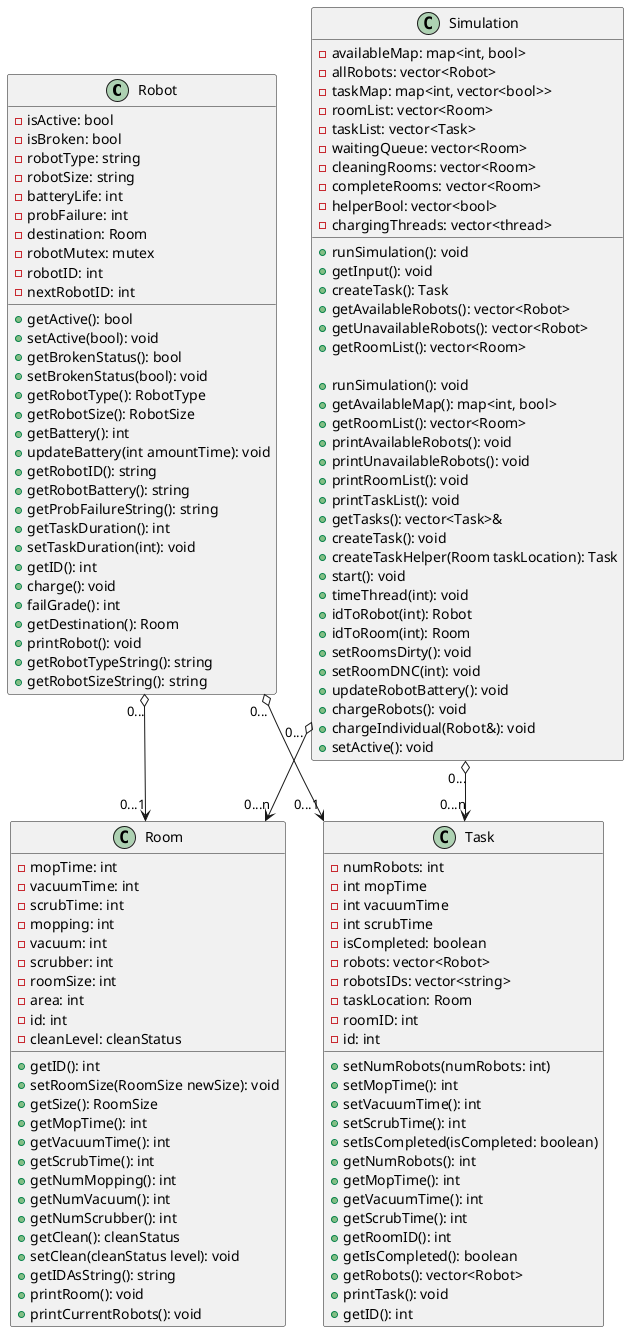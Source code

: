 @startuml classDiagrams

class Robot {
    - isActive: bool
    - isBroken: bool
    - robotType: string
    - robotSize: string
    - batteryLife: int
    - probFailure: int
    - destination: Room
    - robotMutex: mutex
    - robotID: int
    - nextRobotID: int

    + getActive(): bool 
    + setActive(bool): void
    + getBrokenStatus(): bool
    + setBrokenStatus(bool): void 
    + getRobotType(): RobotType  
    + getRobotSize(): RobotSize  
    + getBattery(): int 
    + updateBattery(int amountTime): void 
    + getRobotID(): string 
    + getRobotBattery(): string  
    + getProbFailureString(): string  
    + getTaskDuration(): int 
    + setTaskDuration(int): void 
    + getID(): int 
    + charge(): void
    + failGrade(): int 
    + getDestination(): Room
    + printRobot(): void  
    + getRobotTypeString(): string  
    + getRobotSizeString(): string
}


class Room {
    - mopTime: int
    - vacuumTime: int
    - scrubTime: int
    - mopping: int
    - vacuum: int
    - scrubber: int
    - roomSize: int
    - area: int 
    - id: int
    - cleanLevel: cleanStatus

    + getID(): int
    + setRoomSize(RoomSize newSize): void
    + getSize(): RoomSize
    + getMopTime(): int
    + getVacuumTime(): int
    + getScrubTime(): int
    + getNumMopping(): int
    + getNumVacuum(): int
    + getNumScrubber(): int
    + getClean(): cleanStatus
    + setClean(cleanStatus level): void 
    + getIDAsString(): string  
    + printRoom(): void 
    + printCurrentRobots(): void
    
}

class Simulation {
    - availableMap: map<int, bool> 
    - allRobots: vector<Robot> 
    - taskMap: map<int, vector<bool>> 
    - roomList: vector<Room>  
    - taskList: vector<Task> 
    - waitingQueue: vector<Room> 
    - cleaningRooms: vector<Room> 
    - completeRooms: vector<Room> 
    - helperBool: vector<bool> 
    - chargingThreads: vector<thread> 

    + runSimulation(): void
    + getInput(): void
    + createTask(): Task
    + getAvailableRobots(): vector<Robot>
    + getUnavailableRobots(): vector<Robot>
    + getRoomList(): vector<Room>

    + runSimulation(): void 
    + getAvailableMap(): map<int, bool> 
    + getRoomList(): vector<Room> 
    + printAvailableRobots(): void 
    + printUnavailableRobots(): void 
    + printRoomList(): void 
    + printTaskList(): void 
    + getTasks(): vector<Task>& 
    + createTask(): void 
    + createTaskHelper(Room taskLocation): Task 
    + start(): void 
    + timeThread(int): void     
    + idToRobot(int): Robot 
    + idToRoom(int): Room 
    + setRoomsDirty(): void   
    + setRoomDNC(int): void 
    + updateRobotBattery(): void 
    + chargeRobots(): void 
    + chargeIndividual(Robot&): void 
    + setActive(): void 
}

class Task {
  - numRobots: int
  - int mopTime
  - int vacuumTime
  - int scrubTime
  - isCompleted: boolean
  - robots: vector<Robot>
  - robotsIDs: vector<string>
  - taskLocation: Room
  - roomID: int
  - id: int

  + setNumRobots(numRobots: int)
  + setMopTime(): int
  + setVacuumTime(): int
  + setScrubTime(): int
  + setIsCompleted(isCompleted: boolean)
  + getNumRobots(): int
  + getMopTime(): int
  + getVacuumTime(): int
  + getScrubTime(): int
  + getRoomID(): int
  + getIsCompleted(): boolean
  + getRobots(): vector<Robot> 
  + printTask(): void
  + getID(): int
}

Robot "0..." o--> "0...1" Room
Robot "0..." o--> "0...1" Task
Simulation "0..." o--> "0...n" Room
Simulation "0..." o--> "0...n" Task


@enduml
